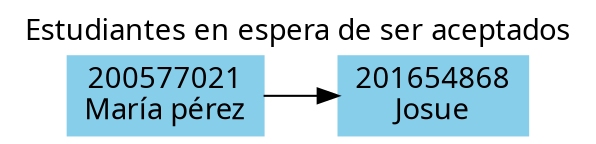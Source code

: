 digraph G{

rankdir=LR; 
 node[shape=rectangle, style=filled, color=skyBlue, fontname="Century Gothic"]; 
 graph [fontname="Century Gothic"]; 
 labelloc="t"; label="Estudiantes en espera de ser aceptados"; 
0[label="200577021\nMaría pérez"]
1[label="201654868\nJosue"]
0 -> 1
}